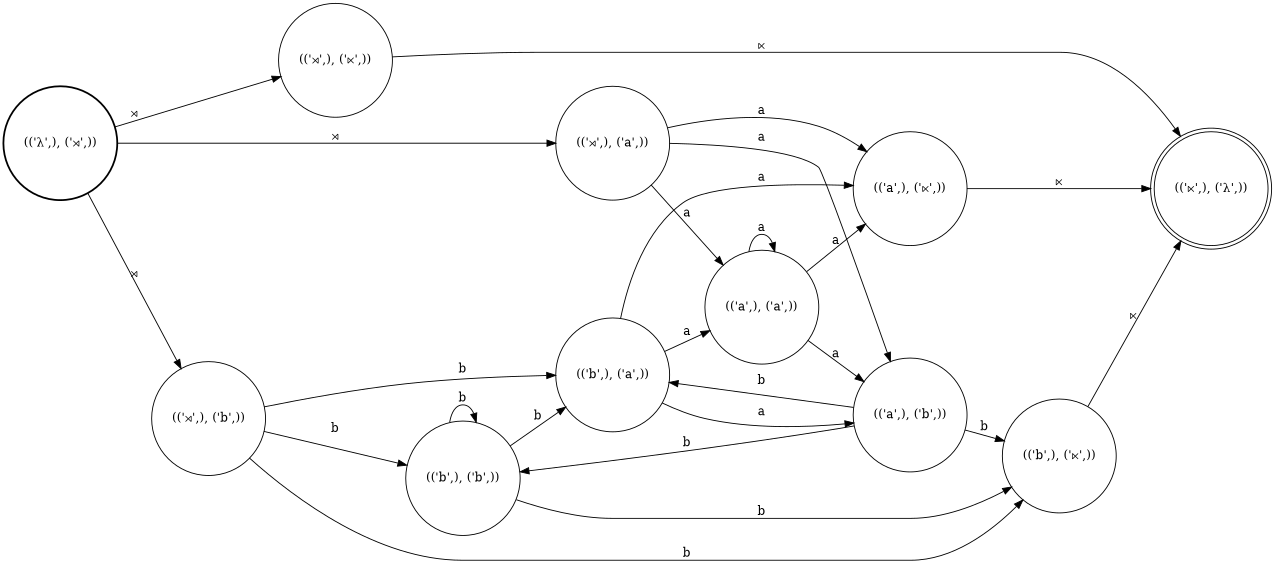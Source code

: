 digraph FST {
rankdir = LR;
size = "8.5,11";
center = 1;
orientation = Portrait;
ranksep = "0.4";
nodesep = "0.25";
0 [label = "(('λ',), ('⋊',))", shape = circle, style = bold, fontsize = 14]
	0 -> 1 [label = "⋊", fontsize = 14];
	0 -> 2 [label = "⋊", fontsize = 14];
	0 -> 3 [label = "⋊", fontsize = 14];
1 [label = "(('⋊',), ('b',))", shape = circle, style = solid, fontsize = 14]
	1 -> 7 [label = "b", fontsize = 14];
	1 -> 8 [label = "b", fontsize = 14];
	1 -> 9 [label = "b", fontsize = 14];
2 [label = "(('⋊',), ('⋉',))", shape = circle, style = solid, fontsize = 14]
	2 -> 10 [label = "⋉", fontsize = 14];
3 [label = "(('⋊',), ('a',))", shape = circle, style = solid, fontsize = 14]
	3 -> 4 [label = "a", fontsize = 14];
	3 -> 5 [label = "a", fontsize = 14];
	3 -> 6 [label = "a", fontsize = 14];
4 [label = "(('a',), ('⋉',))", shape = circle, style = solid, fontsize = 14]
	4 -> 10 [label = "⋉", fontsize = 14];
5 [label = "(('a',), ('b',))", shape = circle, style = solid, fontsize = 14]
	5 -> 7 [label = "b", fontsize = 14];
	5 -> 8 [label = "b", fontsize = 14];
	5 -> 9 [label = "b", fontsize = 14];
6 [label = "(('a',), ('a',))", shape = circle, style = solid, fontsize = 14]
	6 -> 4 [label = "a", fontsize = 14];
	6 -> 5 [label = "a", fontsize = 14];
	6 -> 6 [label = "a", fontsize = 14];
7 [label = "(('b',), ('⋉',))", shape = circle, style = solid, fontsize = 14]
	7 -> 10 [label = "⋉", fontsize = 14];
8 [label = "(('b',), ('b',))", shape = circle, style = solid, fontsize = 14]
	8 -> 7 [label = "b", fontsize = 14];
	8 -> 8 [label = "b", fontsize = 14];
	8 -> 9 [label = "b", fontsize = 14];
9 [label = "(('b',), ('a',))", shape = circle, style = solid, fontsize = 14]
	9 -> 4 [label = "a", fontsize = 14];
	9 -> 5 [label = "a", fontsize = 14];
	9 -> 6 [label = "a", fontsize = 14];
10 [label = "(('⋉',), ('λ',))", shape = doublecircle, style = solid, fontsize = 14]
}
